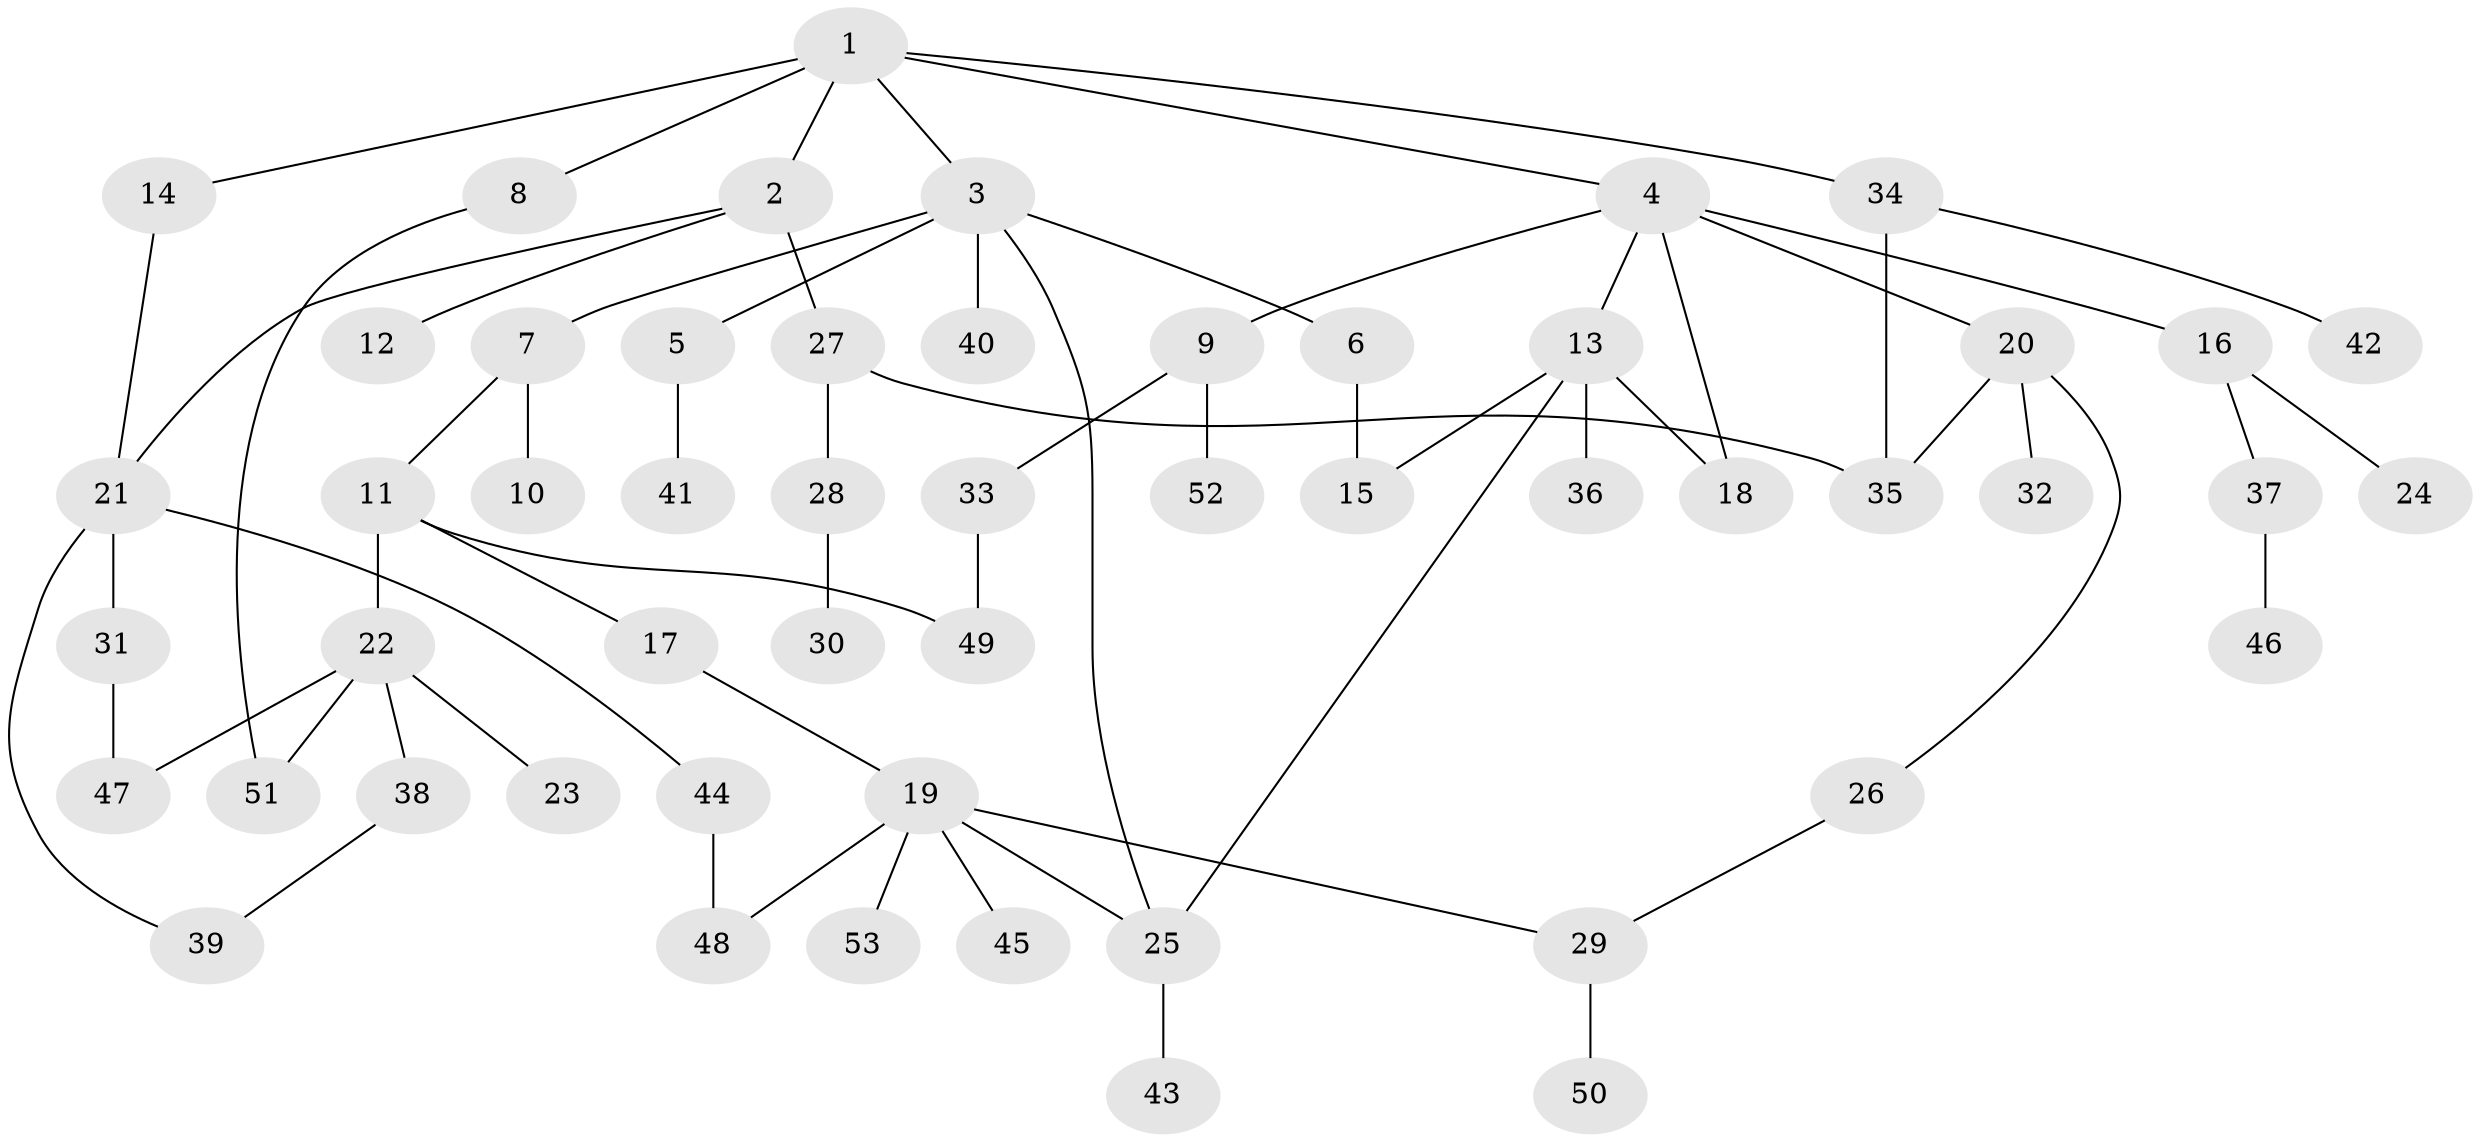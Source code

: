 // Generated by graph-tools (version 1.1) at 2025/01/03/09/25 03:01:10]
// undirected, 53 vertices, 65 edges
graph export_dot {
graph [start="1"]
  node [color=gray90,style=filled];
  1;
  2;
  3;
  4;
  5;
  6;
  7;
  8;
  9;
  10;
  11;
  12;
  13;
  14;
  15;
  16;
  17;
  18;
  19;
  20;
  21;
  22;
  23;
  24;
  25;
  26;
  27;
  28;
  29;
  30;
  31;
  32;
  33;
  34;
  35;
  36;
  37;
  38;
  39;
  40;
  41;
  42;
  43;
  44;
  45;
  46;
  47;
  48;
  49;
  50;
  51;
  52;
  53;
  1 -- 2;
  1 -- 3;
  1 -- 4;
  1 -- 8;
  1 -- 14;
  1 -- 34;
  2 -- 12;
  2 -- 27;
  2 -- 21;
  3 -- 5;
  3 -- 6;
  3 -- 7;
  3 -- 40;
  3 -- 25;
  4 -- 9;
  4 -- 13;
  4 -- 16;
  4 -- 18;
  4 -- 20;
  5 -- 41;
  6 -- 15;
  7 -- 10;
  7 -- 11;
  8 -- 51;
  9 -- 33;
  9 -- 52;
  11 -- 17;
  11 -- 22;
  11 -- 49;
  13 -- 15;
  13 -- 25;
  13 -- 36;
  13 -- 18;
  14 -- 21;
  16 -- 24;
  16 -- 37;
  17 -- 19;
  19 -- 45;
  19 -- 53;
  19 -- 29;
  19 -- 25;
  19 -- 48;
  20 -- 26;
  20 -- 32;
  20 -- 35;
  21 -- 31;
  21 -- 44;
  21 -- 39;
  22 -- 23;
  22 -- 38;
  22 -- 51;
  22 -- 47;
  25 -- 43;
  26 -- 29;
  27 -- 28;
  27 -- 35;
  28 -- 30;
  29 -- 50;
  31 -- 47;
  33 -- 49;
  34 -- 42;
  34 -- 35;
  37 -- 46;
  38 -- 39;
  44 -- 48;
}
